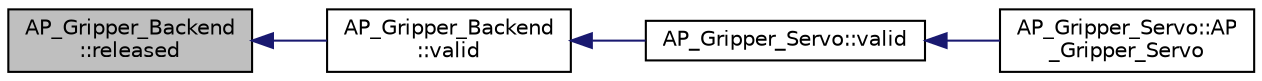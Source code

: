 digraph "AP_Gripper_Backend::released"
{
 // INTERACTIVE_SVG=YES
  edge [fontname="Helvetica",fontsize="10",labelfontname="Helvetica",labelfontsize="10"];
  node [fontname="Helvetica",fontsize="10",shape=record];
  rankdir="LR";
  Node1 [label="AP_Gripper_Backend\l::released",height=0.2,width=0.4,color="black", fillcolor="grey75", style="filled", fontcolor="black"];
  Node1 -> Node2 [dir="back",color="midnightblue",fontsize="10",style="solid",fontname="Helvetica"];
  Node2 [label="AP_Gripper_Backend\l::valid",height=0.2,width=0.4,color="black", fillcolor="white", style="filled",URL="$classAP__Gripper__Backend.html#af316af70204e9bd8570f2e72248fed4a"];
  Node2 -> Node3 [dir="back",color="midnightblue",fontsize="10",style="solid",fontname="Helvetica"];
  Node3 [label="AP_Gripper_Servo::valid",height=0.2,width=0.4,color="black", fillcolor="white", style="filled",URL="$classAP__Gripper__Servo.html#ab421e2081be55c3ad9282acdf9aa688a"];
  Node3 -> Node4 [dir="back",color="midnightblue",fontsize="10",style="solid",fontname="Helvetica"];
  Node4 [label="AP_Gripper_Servo::AP\l_Gripper_Servo",height=0.2,width=0.4,color="black", fillcolor="white", style="filled",URL="$classAP__Gripper__Servo.html#a1a03ddda84ae4a95b84c9976cb1cbcf2"];
}
